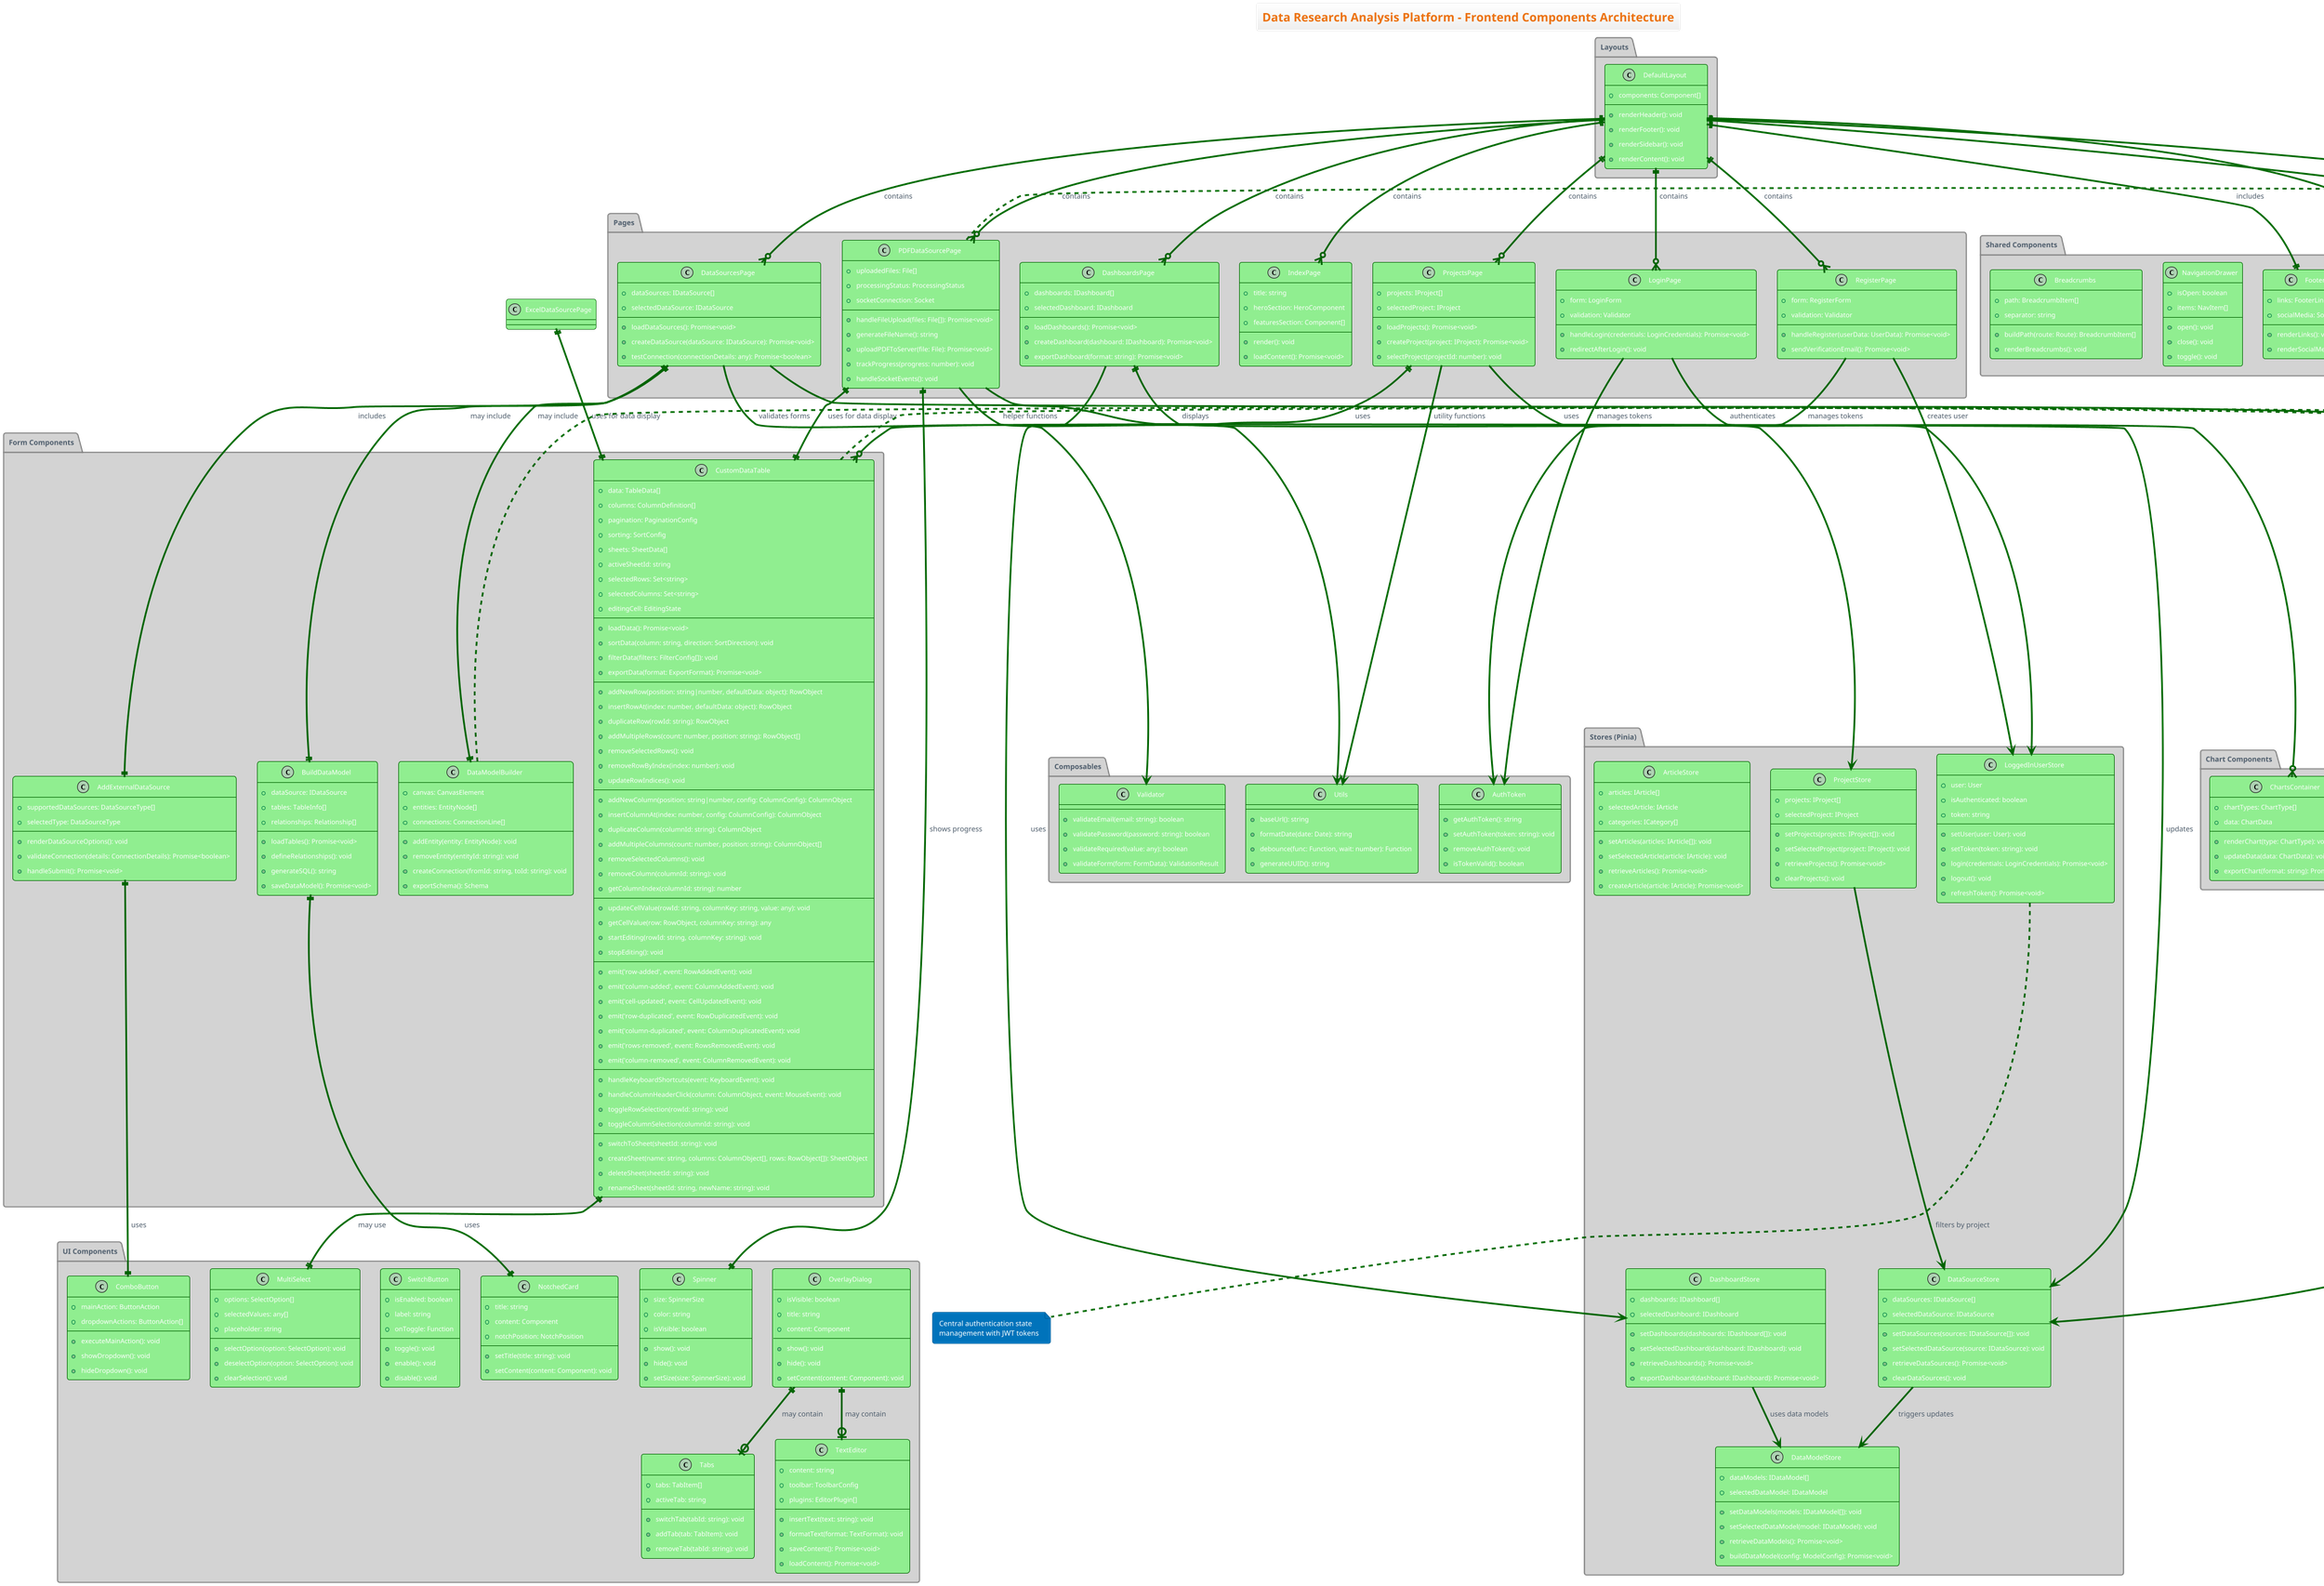 @startuml Frontend_Components_Class_Diagram
!theme aws-orange
title Data Research Analysis Platform - Frontend Components Architecture

' Define styling
skinparam class {
    BackgroundColor LightGreen
    BorderColor DarkGreen
    ArrowColor DarkGreen
}
skinparam package {
    BackgroundColor LightGray
    BorderColor Gray
}

package "Layouts" {
    class DefaultLayout {
        +components: Component[]
        --
        +renderHeader(): void
        +renderFooter(): void
        +renderSidebar(): void
        +renderContent(): void
    }
}

package "Pages" {
    class IndexPage {
        +title: string
        +heroSection: HeroComponent
        +featuresSection: Component[]
        --
        +render(): void
        +loadContent(): Promise<void>
    }

    class LoginPage {
        +form: LoginForm
        +validation: Validator
        --
        +handleLogin(credentials: LoginCredentials): Promise<void>
        +redirectAfterLogin(): void
    }

    class RegisterPage {
        +form: RegisterForm
        +validation: Validator
        --
        +handleRegister(userData: UserData): Promise<void>
        +sendVerificationEmail(): Promise<void>
    }

    class ProjectsPage {
        +projects: IProject[]
        +selectedProject: IProject
        --
        +loadProjects(): Promise<void>
        +createProject(project: IProject): Promise<void>
        +selectProject(projectId: number): void
    }

    class DataSourcesPage {
        +dataSources: IDataSource[]
        +selectedDataSource: IDataSource
        --
        +loadDataSources(): Promise<void>
        +createDataSource(dataSource: IDataSource): Promise<void>
        +testConnection(connectionDetails: any): Promise<boolean>
    }

    class DashboardsPage {
        +dashboards: IDashboard[]
        +selectedDashboard: IDashboard
        --
        +loadDashboards(): Promise<void>
        +createDashboard(dashboard: IDashboard): Promise<void>
        +exportDashboard(format: string): Promise<void>
    }

    class PDFDataSourcePage {
        +uploadedFiles: File[]
        +processingStatus: ProcessingStatus
        +socketConnection: Socket
        --
        +handleFileUpload(files: File[]): Promise<void>
        +generateFileName(): string
        +uploadPDFToServer(file: File): Promise<void>
        +trackProgress(progress: number): void
        +handleSocketEvents(): void
    }
}

package "Shared Components" {
    class HeaderNav {
        +user: User
        +navigationItems: NavItem[]
        --
        +renderUserMenu(): void
        +handleLogout(): void
        +toggleMobileMenu(): void
    }

    class FooterNav {
        +links: FooterLink[]
        +socialMedia: SocialLink[]
        --
        +renderLinks(): void
        +renderSocialMedia(): void
    }

    class Sidebar {
        +menuItems: MenuItem[]
        +isCollapsed: boolean
        --
        +toggleCollapse(): void
        +renderMenuItems(): void
        +handleNavigation(item: MenuItem): void
    }

    class SidebarAdmin {
        +adminMenuItems: AdminMenuItem[]
        +permissions: Permission[]
        --
        +checkPermissions(): boolean
        +renderAdminMenu(): void
    }

    class NavigationDrawer {
        +isOpen: boolean
        +items: NavItem[]
        --
        +open(): void
        +close(): void
        +toggle(): void
    }

    class Breadcrumbs {
        +path: BreadcrumbItem[]
        +separator: string
        --
        +buildPath(route: Route): BreadcrumbItem[]
        +renderBreadcrumbs(): void
    }
}

package "Form Components" {
    class AddExternalDataSource {
        +supportedDataSources: DataSourceType[]
        +selectedType: DataSourceType
        --
        +renderDataSourceOptions(): void
        +validateConnection(details: ConnectionDetails): Promise<boolean>
        +handleSubmit(): Promise<void>
    }

    class BuildDataModel {
        +dataSource: IDataSource
        +tables: TableInfo[]
        +relationships: Relationship[]
        --
        +loadTables(): Promise<void>
        +defineRelationships(): void
        +generateSQL(): string
        +saveDataModel(): Promise<void>
    }

    class DataModelBuilder {
        +canvas: CanvasElement
        +entities: EntityNode[]
        +connections: ConnectionLine[]
        --
        +addEntity(entity: EntityNode): void
        +removeEntity(entityId: string): void
        +createConnection(fromId: string, toId: string): void
        +exportSchema(): Schema
    }

    class CustomDataTable {
        +data: TableData[]
        +columns: ColumnDefinition[]
        +pagination: PaginationConfig
        +sorting: SortConfig
        +sheets: SheetData[]
        +activeSheetId: string
        +selectedRows: Set<string>
        +selectedColumns: Set<string>
        +editingCell: EditingState
        --
        +loadData(): Promise<void>
        +sortData(column: string, direction: SortDirection): void
        +filterData(filters: FilterConfig[]): void
        +exportData(format: ExportFormat): Promise<void>
        --
        ' Row Operations
        +addNewRow(position: string|number, defaultData: object): RowObject
        +insertRowAt(index: number, defaultData: object): RowObject
        +duplicateRow(rowId: string): RowObject
        +addMultipleRows(count: number, position: string): RowObject[]
        +removeSelectedRows(): void
        +removeRowByIndex(index: number): void
        +updateRowIndices(): void
        --
        ' Column Operations
        +addNewColumn(position: string|number, config: ColumnConfig): ColumnObject
        +insertColumnAt(index: number, config: ColumnConfig): ColumnObject
        +duplicateColumn(columnId: string): ColumnObject
        +addMultipleColumns(count: number, position: string): ColumnObject[]
        +removeSelectedColumns(): void
        +removeColumn(columnId: string): void
        +getColumnIndex(columnId: string): number
        --
        ' Cell Operations
        +updateCellValue(rowId: string, columnKey: string, value: any): void
        +getCellValue(row: RowObject, columnKey: string): any
        +startEditing(rowId: string, columnKey: string): void
        +stopEditing(): void
        --
        ' Event System
        +emit('row-added', event: RowAddedEvent): void
        +emit('column-added', event: ColumnAddedEvent): void
        +emit('cell-updated', event: CellUpdatedEvent): void
        +emit('row-duplicated', event: RowDuplicatedEvent): void
        +emit('column-duplicated', event: ColumnDuplicatedEvent): void
        +emit('rows-removed', event: RowsRemovedEvent): void
        +emit('column-removed', event: ColumnRemovedEvent): void
        --
        ' User Interactions
        +handleKeyboardShortcuts(event: KeyboardEvent): void
        +handleColumnHeaderClick(column: ColumnObject, event: MouseEvent): void
        +toggleRowSelection(rowId: string): void
        +toggleColumnSelection(columnId: string): void
        --
        ' Multi-Sheet Support
        +switchToSheet(sheetId: string): void
        +createSheet(name: string, columns: ColumnObject[], rows: RowObject[]): SheetObject
        +deleteSheet(sheetId: string): void
        +renameSheet(sheetId: string, newName: string): void
    }
}

package "UI Components" {
    class OverlayDialog {
        +isVisible: boolean
        +title: string
        +content: Component
        --
        +show(): void
        +hide(): void
        +setContent(content: Component): void
    }

    class Spinner {
        +size: SpinnerSize
        +color: string
        +isVisible: boolean
        --
        +show(): void
        +hide(): void
        +setSize(size: SpinnerSize): void
    }

    class Tabs {
        +tabs: TabItem[]
        +activeTab: string
        --
        +switchTab(tabId: string): void
        +addTab(tab: TabItem): void
        +removeTab(tabId: string): void
    }

    class MultiSelect {
        +options: SelectOption[]
        +selectedValues: any[]
        +placeholder: string
        --
        +selectOption(option: SelectOption): void
        +deselectOption(option: SelectOption): void
        +clearSelection(): void
    }

    class SwitchButton {
        +isEnabled: boolean
        +label: string
        +onToggle: Function
        --
        +toggle(): void
        +enable(): void
        +disable(): void
    }

    class ComboButton {
        +mainAction: ButtonAction
        +dropdownActions: ButtonAction[]
        --
        +executeMainAction(): void
        +showDropdown(): void
        +hideDropdown(): void
    }

    class TextEditor {
        +content: string
        +toolbar: ToolbarConfig
        +plugins: EditorPlugin[]
        --
        +insertText(text: string): void
        +formatText(format: TextFormat): void
        +saveContent(): Promise<void>
        +loadContent(): Promise<void>
    }

    class NotchedCard {
        +title: string
        +content: Component
        +notchPosition: NotchPosition
        --
        +setTitle(title: string): void
        +setContent(content: Component): void
    }
}

package "Chart Components" {
    class ChartsContainer {
        +chartTypes: ChartType[]
        +data: ChartData
        --
        +renderChart(type: ChartType): void
        +updateData(data: ChartData): void
        +exportChart(format: string): Promise<void>
    }
}

package "Stores (Pinia)" {
    class DataSourceStore {
        +dataSources: IDataSource[]
        +selectedDataSource: IDataSource
        --
        +setDataSources(sources: IDataSource[]): void
        +setSelectedDataSource(source: IDataSource): void
        +retrieveDataSources(): Promise<void>
        +clearDataSources(): void
    }

    class ProjectStore {
        +projects: IProject[]
        +selectedProject: IProject
        --
        +setProjects(projects: IProject[]): void
        +setSelectedProject(project: IProject): void
        +retrieveProjects(): Promise<void>
        +clearProjects(): void
    }

    class DashboardStore {
        +dashboards: IDashboard[]
        +selectedDashboard: IDashboard
        --
        +setDashboards(dashboards: IDashboard[]): void
        +setSelectedDashboard(dashboard: IDashboard): void
        +retrieveDashboards(): Promise<void>
        +exportDashboard(dashboard: IDashboard): Promise<void>
    }

    class DataModelStore {
        +dataModels: IDataModel[]
        +selectedDataModel: IDataModel
        --
        +setDataModels(models: IDataModel[]): void
        +setSelectedDataModel(model: IDataModel): void
        +retrieveDataModels(): Promise<void>
        +buildDataModel(config: ModelConfig): Promise<void>
    }

    class LoggedInUserStore {
        +user: User
        +isAuthenticated: boolean
        +token: string
        --
        +setUser(user: User): void
        +setToken(token: string): void
        +login(credentials: LoginCredentials): Promise<void>
        +logout(): void
        +refreshToken(): Promise<void>
    }

    class ArticleStore {
        +articles: IArticle[]
        +selectedArticle: IArticle
        +categories: ICategory[]
        --
        +setArticles(articles: IArticle[]): void
        +setSelectedArticle(article: IArticle): void
        +retrieveArticles(): Promise<void>
        +createArticle(article: IArticle): Promise<void>
    }
}

package "Composables" {
    class AuthToken {
        --
        +getAuthToken(): string
        +setAuthToken(token: string): void
        +removeAuthToken(): void
        +isTokenValid(): boolean
    }

    class Utils {
        --
        +baseUrl(): string
        +formatDate(date: Date): string
        +debounce(func: Function, wait: number): Function
        +generateUUID(): string
    }

    class Validator {
        --
        +validateEmail(email: string): boolean
        +validatePassword(password: string): boolean
        +validateRequired(value: any): boolean
        +validateForm(form: FormData): ValidationResult
    }
}

' Page relationships
DefaultLayout ||--o{ IndexPage : contains
DefaultLayout ||--o{ LoginPage : contains
DefaultLayout ||--o{ RegisterPage : contains
DefaultLayout ||--o{ ProjectsPage : contains
DefaultLayout ||--o{ DataSourcesPage : contains
DefaultLayout ||--o{ DashboardsPage : contains
DefaultLayout ||--o{ PDFDataSourcePage : contains

' Layout components
DefaultLayout ||--|| HeaderNav : includes
DefaultLayout ||--|| FooterNav : includes
DefaultLayout ||--o| Sidebar : may include
DefaultLayout ||--o| SidebarAdmin : may include

' Page components
ProjectsPage ||--o{ CustomDataTable : uses
DataSourcesPage ||--|| AddExternalDataSource : includes
DataSourcesPage ||--|| BuildDataModel : may include
DataSourcesPage ||--|| DataModelBuilder : may include
DashboardsPage ||--o{ ChartsContainer : displays
PDFDataSourcePage ||--|| Spinner : shows progress
PDFDataSourcePage ||--|| CustomDataTable : uses for data display
ExcelDataSourcePage ||--|| CustomDataTable : uses for data display

' UI component relationships
OverlayDialog ||--o| Tabs : may contain
OverlayDialog ||--o| TextEditor : may contain
CustomDataTable ||--|| MultiSelect : may use
AddExternalDataSource ||--|| ComboButton : uses
BuildDataModel ||--|| NotchedCard : uses

' Store relationships
ProjectsPage --> ProjectStore : uses
DataSourcesPage --> DataSourceStore : uses
DashboardsPage --> DashboardStore : uses
PDFDataSourcePage --> DataSourceStore : updates
LoginPage --> LoggedInUserStore : authenticates
RegisterPage --> LoggedInUserStore : creates user

' Composable relationships
LoginPage --> AuthToken : manages tokens
RegisterPage --> AuthToken : manages tokens
ProjectsPage --> Utils : utility functions
DataSourcesPage --> Validator : validates forms
PDFDataSourcePage --> Utils : helper functions

' Store cross-dependencies
DataSourceStore --> DataModelStore : triggers updates
ProjectStore --> DataSourceStore : filters by project
DashboardStore --> DataModelStore : uses data models

note right of PDFDataSourcePage : Handles PDF file upload with\nreal-time progress tracking\nvia Socket.IO

note right of DataModelBuilder : Visual drag-and-drop interface\nfor building data relationships

note right of CustomDataTable : Enhanced data table with Excel-like features:\n• Row/column addition, removal, duplication\n• Keyboard shortcuts (Ctrl+Alt+R/C)\n• Context menus and + buttons\n• Multi-sheet support\n• Real-time data synchronization\n• Event-driven parent integration

note bottom of LoggedInUserStore : Central authentication state\nmanagement with JWT tokens

@enduml